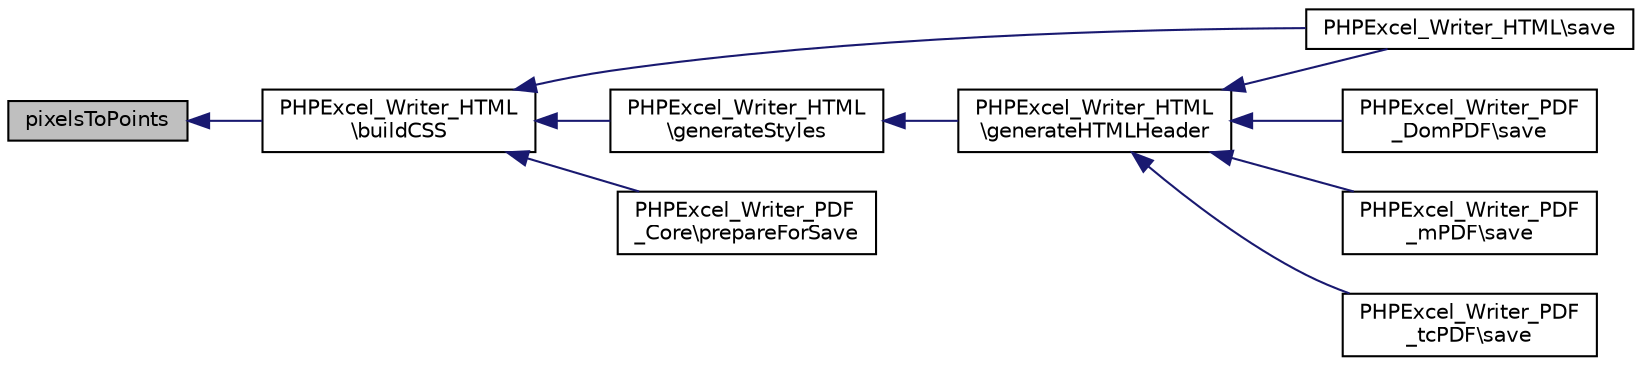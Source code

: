digraph "pixelsToPoints"
{
  edge [fontname="Helvetica",fontsize="10",labelfontname="Helvetica",labelfontsize="10"];
  node [fontname="Helvetica",fontsize="10",shape=record];
  rankdir="LR";
  Node43 [label="pixelsToPoints",height=0.2,width=0.4,color="black", fillcolor="grey75", style="filled", fontcolor="black"];
  Node43 -> Node44 [dir="back",color="midnightblue",fontsize="10",style="solid",fontname="Helvetica"];
  Node44 [label="PHPExcel_Writer_HTML\l\\buildCSS",height=0.2,width=0.4,color="black", fillcolor="white", style="filled",URL="$class_p_h_p_excel___writer___h_t_m_l.html#a3f8fdb7ac7b7089f7b8ca365afbba79f"];
  Node44 -> Node45 [dir="back",color="midnightblue",fontsize="10",style="solid",fontname="Helvetica"];
  Node45 [label="PHPExcel_Writer_HTML\\save",height=0.2,width=0.4,color="black", fillcolor="white", style="filled",URL="$class_p_h_p_excel___writer___h_t_m_l.html#a47cf44d053426c59c85d31f37744687c"];
  Node44 -> Node46 [dir="back",color="midnightblue",fontsize="10",style="solid",fontname="Helvetica"];
  Node46 [label="PHPExcel_Writer_HTML\l\\generateStyles",height=0.2,width=0.4,color="black", fillcolor="white", style="filled",URL="$class_p_h_p_excel___writer___h_t_m_l.html#ae6002be0e346a33c8f65d034dc93158e"];
  Node46 -> Node47 [dir="back",color="midnightblue",fontsize="10",style="solid",fontname="Helvetica"];
  Node47 [label="PHPExcel_Writer_HTML\l\\generateHTMLHeader",height=0.2,width=0.4,color="black", fillcolor="white", style="filled",URL="$class_p_h_p_excel___writer___h_t_m_l.html#a4290ffdb5e8165cee74ba333620f56e9"];
  Node47 -> Node45 [dir="back",color="midnightblue",fontsize="10",style="solid",fontname="Helvetica"];
  Node47 -> Node48 [dir="back",color="midnightblue",fontsize="10",style="solid",fontname="Helvetica"];
  Node48 [label="PHPExcel_Writer_PDF\l_DomPDF\\save",height=0.2,width=0.4,color="black", fillcolor="white", style="filled",URL="$class_p_h_p_excel___writer___p_d_f___dom_p_d_f.html#a47cf44d053426c59c85d31f37744687c"];
  Node47 -> Node49 [dir="back",color="midnightblue",fontsize="10",style="solid",fontname="Helvetica"];
  Node49 [label="PHPExcel_Writer_PDF\l_mPDF\\save",height=0.2,width=0.4,color="black", fillcolor="white", style="filled",URL="$class_p_h_p_excel___writer___p_d_f__m_p_d_f.html#a47cf44d053426c59c85d31f37744687c"];
  Node47 -> Node50 [dir="back",color="midnightblue",fontsize="10",style="solid",fontname="Helvetica"];
  Node50 [label="PHPExcel_Writer_PDF\l_tcPDF\\save",height=0.2,width=0.4,color="black", fillcolor="white", style="filled",URL="$class_p_h_p_excel___writer___p_d_f__tc_p_d_f.html#a47cf44d053426c59c85d31f37744687c"];
  Node44 -> Node51 [dir="back",color="midnightblue",fontsize="10",style="solid",fontname="Helvetica"];
  Node51 [label="PHPExcel_Writer_PDF\l_Core\\prepareForSave",height=0.2,width=0.4,color="black", fillcolor="white", style="filled",URL="$class_p_h_p_excel___writer___p_d_f___core.html#a8f7146ac1b3765494f558fe3a7cc35e6"];
}
